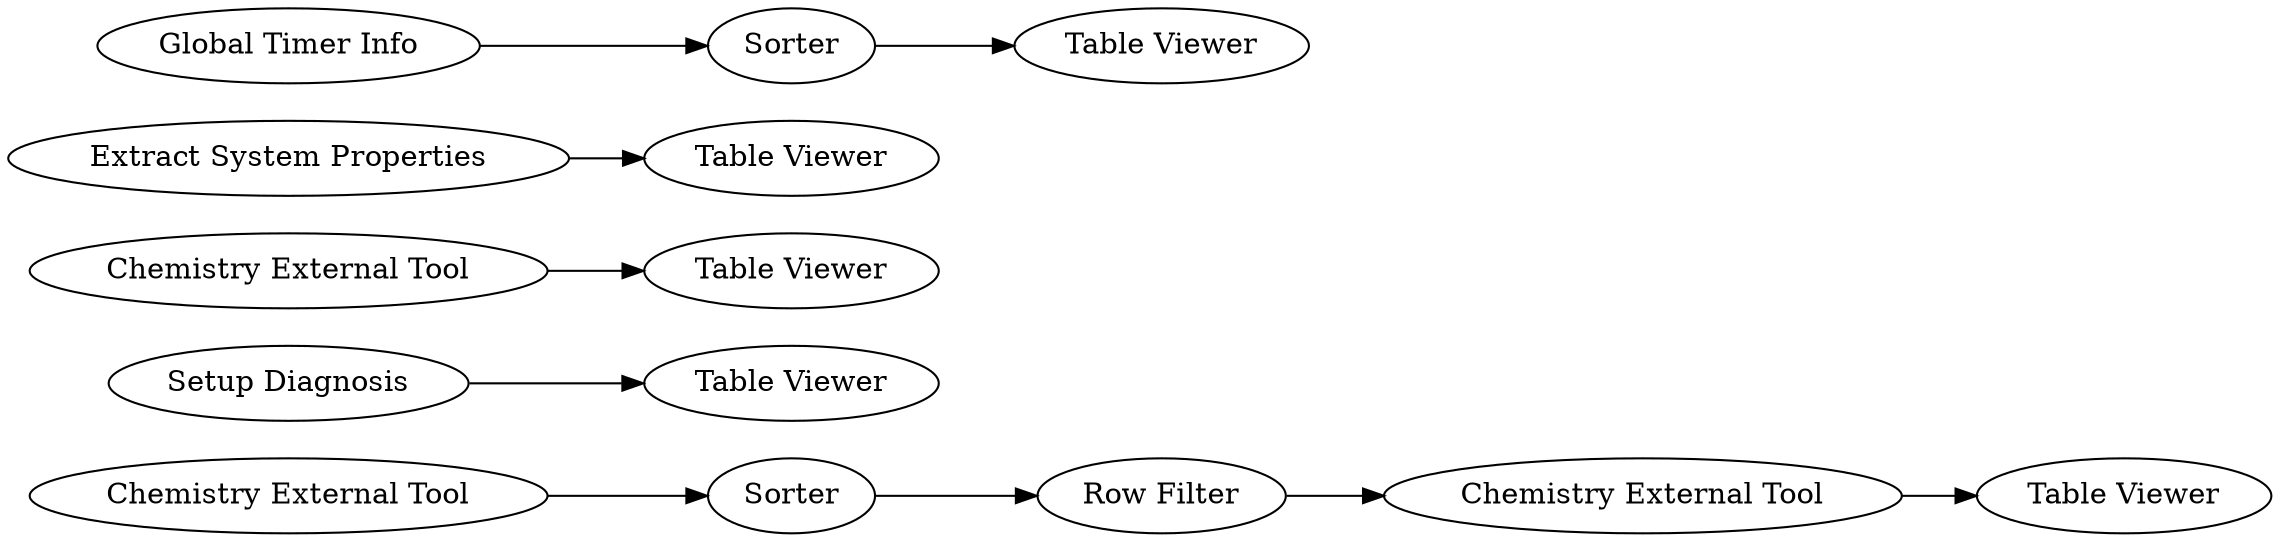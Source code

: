 digraph {
	16361 -> 16362
	16362 -> 16363
	1 -> 10
	5 -> 12
	3 -> 11
	2 -> 14
	16364 -> 16361
	16363 -> 15
	14 -> 9
	5 [label="Chemistry External Tool"]
	16361 [label=Sorter]
	16363 [label="Chemistry External Tool"]
	16364 [label="Chemistry External Tool"]
	16362 [label="Row Filter"]
	1 [label="Setup Diagnosis"]
	12 [label="Table Viewer"]
	9 [label="Table Viewer"]
	11 [label="Table Viewer"]
	15 [label="Table Viewer"]
	14 [label=Sorter]
	3 [label="Extract System Properties"]
	2 [label="Global Timer Info"]
	10 [label="Table Viewer"]
	rankdir=LR
}
